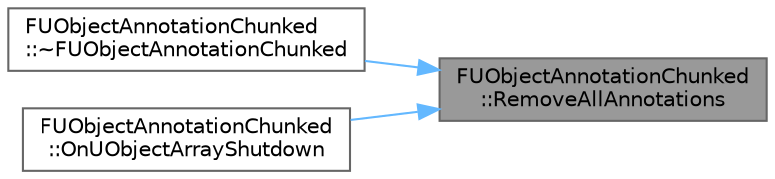 digraph "FUObjectAnnotationChunked::RemoveAllAnnotations"
{
 // INTERACTIVE_SVG=YES
 // LATEX_PDF_SIZE
  bgcolor="transparent";
  edge [fontname=Helvetica,fontsize=10,labelfontname=Helvetica,labelfontsize=10];
  node [fontname=Helvetica,fontsize=10,shape=box,height=0.2,width=0.4];
  rankdir="RL";
  Node1 [id="Node000001",label="FUObjectAnnotationChunked\l::RemoveAllAnnotations",height=0.2,width=0.4,color="gray40", fillcolor="grey60", style="filled", fontcolor="black",tooltip="Removes all annotation from the annotation list."];
  Node1 -> Node2 [id="edge1_Node000001_Node000002",dir="back",color="steelblue1",style="solid",tooltip=" "];
  Node2 [id="Node000002",label="FUObjectAnnotationChunked\l::~FUObjectAnnotationChunked",height=0.2,width=0.4,color="grey40", fillcolor="white", style="filled",URL="$db/d5f/classFUObjectAnnotationChunked.html#a6baaedfc3c31d0a631b40673760817a6",tooltip=" "];
  Node1 -> Node3 [id="edge2_Node000001_Node000003",dir="back",color="steelblue1",style="solid",tooltip=" "];
  Node3 [id="Node000003",label="FUObjectAnnotationChunked\l::OnUObjectArrayShutdown",height=0.2,width=0.4,color="grey40", fillcolor="white", style="filled",URL="$db/d5f/classFUObjectAnnotationChunked.html#a1a7139e96462fef92b0bf1f1d0a373da",tooltip="Called when UObject Array is being shut down, this is where all listeners should be removed from it."];
}
